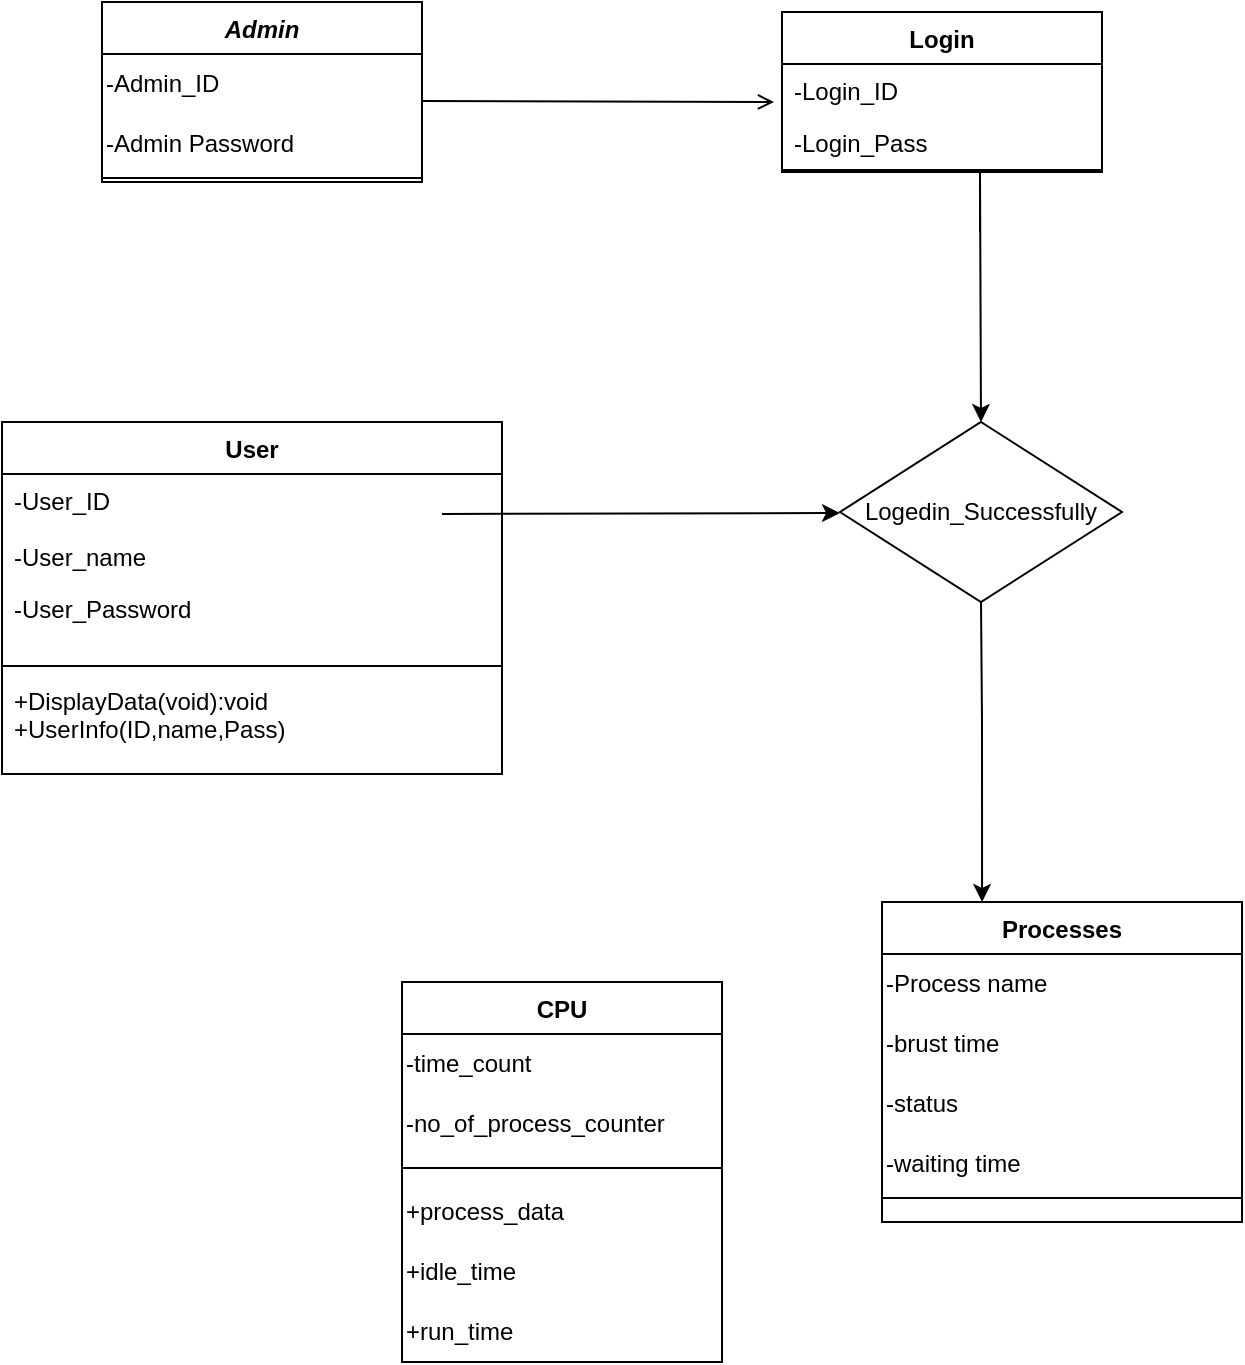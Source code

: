 <mxfile version="21.0.8" type="github">
  <diagram id="C5RBs43oDa-KdzZeNtuy" name="Page-1">
    <mxGraphModel dx="737" dy="740" grid="1" gridSize="10" guides="1" tooltips="1" connect="1" arrows="1" fold="1" page="1" pageScale="1" pageWidth="827" pageHeight="1169" math="0" shadow="0">
      <root>
        <mxCell id="WIyWlLk6GJQsqaUBKTNV-0" />
        <mxCell id="WIyWlLk6GJQsqaUBKTNV-1" parent="WIyWlLk6GJQsqaUBKTNV-0" />
        <mxCell id="Igj7OVEsLIfScrTEi8FJ-0" value="Admin" style="swimlane;fontStyle=3;align=center;verticalAlign=top;childLayout=stackLayout;horizontal=1;startSize=26;horizontalStack=0;resizeParent=1;resizeLast=0;collapsible=1;marginBottom=0;rounded=0;shadow=0;strokeWidth=1;" vertex="1" parent="WIyWlLk6GJQsqaUBKTNV-1">
          <mxGeometry x="50" y="190" width="160" height="90" as="geometry">
            <mxRectangle x="220" y="120" width="160" height="26" as="alternateBounds" />
          </mxGeometry>
        </mxCell>
        <mxCell id="Igj7OVEsLIfScrTEi8FJ-1" value="-Admin_ID" style="text;html=1;align=left;verticalAlign=middle;resizable=0;points=[];autosize=1;strokeColor=none;fillColor=none;fontStyle=0" vertex="1" parent="Igj7OVEsLIfScrTEi8FJ-0">
          <mxGeometry y="26" width="160" height="30" as="geometry" />
        </mxCell>
        <mxCell id="Igj7OVEsLIfScrTEi8FJ-2" value="-Admin Password" style="text;html=1;align=left;verticalAlign=middle;resizable=0;points=[];autosize=1;strokeColor=none;fillColor=none;" vertex="1" parent="Igj7OVEsLIfScrTEi8FJ-0">
          <mxGeometry y="56" width="160" height="30" as="geometry" />
        </mxCell>
        <mxCell id="Igj7OVEsLIfScrTEi8FJ-3" value="" style="line;html=1;strokeWidth=1;align=left;verticalAlign=middle;spacingTop=-1;spacingLeft=3;spacingRight=3;rotatable=0;labelPosition=right;points=[];portConstraint=eastwest;" vertex="1" parent="Igj7OVEsLIfScrTEi8FJ-0">
          <mxGeometry y="86" width="160" as="geometry" />
        </mxCell>
        <mxCell id="Igj7OVEsLIfScrTEi8FJ-4" value="" style="line;html=1;strokeWidth=1;align=left;verticalAlign=middle;spacingTop=-1;spacingLeft=3;spacingRight=3;rotatable=0;labelPosition=right;points=[];portConstraint=eastwest;" vertex="1" parent="Igj7OVEsLIfScrTEi8FJ-0">
          <mxGeometry y="86" width="160" height="4" as="geometry" />
        </mxCell>
        <mxCell id="Igj7OVEsLIfScrTEi8FJ-5" value="Login" style="swimlane;fontStyle=1;align=center;verticalAlign=top;childLayout=stackLayout;horizontal=1;startSize=26;horizontalStack=0;resizeParent=1;resizeLast=0;collapsible=1;marginBottom=0;rounded=0;shadow=0;strokeWidth=1;" vertex="1" parent="WIyWlLk6GJQsqaUBKTNV-1">
          <mxGeometry x="390" y="195" width="160" height="80" as="geometry">
            <mxRectangle x="550" y="140" width="160" height="26" as="alternateBounds" />
          </mxGeometry>
        </mxCell>
        <mxCell id="Igj7OVEsLIfScrTEi8FJ-6" value="-Login_ID" style="text;align=left;verticalAlign=top;spacingLeft=4;spacingRight=4;overflow=hidden;rotatable=0;points=[[0,0.5],[1,0.5]];portConstraint=eastwest;" vertex="1" parent="Igj7OVEsLIfScrTEi8FJ-5">
          <mxGeometry y="26" width="160" height="26" as="geometry" />
        </mxCell>
        <mxCell id="Igj7OVEsLIfScrTEi8FJ-7" value="-Login_Pass" style="text;align=left;verticalAlign=top;spacingLeft=4;spacingRight=4;overflow=hidden;rotatable=0;points=[[0,0.5],[1,0.5]];portConstraint=eastwest;" vertex="1" parent="Igj7OVEsLIfScrTEi8FJ-5">
          <mxGeometry y="52" width="160" height="26" as="geometry" />
        </mxCell>
        <mxCell id="Igj7OVEsLIfScrTEi8FJ-8" value="" style="line;html=1;strokeWidth=1;align=left;verticalAlign=middle;spacingTop=-1;spacingLeft=3;spacingRight=3;rotatable=0;labelPosition=right;points=[];portConstraint=eastwest;" vertex="1" parent="Igj7OVEsLIfScrTEi8FJ-5">
          <mxGeometry y="78" width="160" height="2" as="geometry" />
        </mxCell>
        <mxCell id="Igj7OVEsLIfScrTEi8FJ-9" value="User" style="swimlane;fontStyle=1;align=center;verticalAlign=top;childLayout=stackLayout;horizontal=1;startSize=26;horizontalStack=0;resizeParent=1;resizeLast=0;collapsible=1;marginBottom=0;rounded=0;shadow=0;strokeWidth=1;" vertex="1" parent="WIyWlLk6GJQsqaUBKTNV-1">
          <mxGeometry y="400" width="250" height="176" as="geometry">
            <mxRectangle x="130" y="380" width="160" height="26" as="alternateBounds" />
          </mxGeometry>
        </mxCell>
        <mxCell id="Igj7OVEsLIfScrTEi8FJ-10" value="-User_ID&#xa;&#xa;-User_name" style="text;align=left;verticalAlign=top;spacingLeft=4;spacingRight=4;overflow=hidden;rotatable=0;points=[[0,0.5],[1,0.5]];portConstraint=eastwest;" vertex="1" parent="Igj7OVEsLIfScrTEi8FJ-9">
          <mxGeometry y="26" width="250" height="54" as="geometry" />
        </mxCell>
        <mxCell id="Igj7OVEsLIfScrTEi8FJ-11" value="-User_Password" style="text;align=left;verticalAlign=top;spacingLeft=4;spacingRight=4;overflow=hidden;rotatable=0;points=[[0,0.5],[1,0.5]];portConstraint=eastwest;rounded=0;shadow=0;html=0;" vertex="1" parent="Igj7OVEsLIfScrTEi8FJ-9">
          <mxGeometry y="80" width="250" height="38" as="geometry" />
        </mxCell>
        <mxCell id="Igj7OVEsLIfScrTEi8FJ-12" value="" style="line;html=1;strokeWidth=1;align=left;verticalAlign=middle;spacingTop=-1;spacingLeft=3;spacingRight=3;rotatable=0;labelPosition=right;points=[];portConstraint=eastwest;" vertex="1" parent="Igj7OVEsLIfScrTEi8FJ-9">
          <mxGeometry y="118" width="250" height="8" as="geometry" />
        </mxCell>
        <mxCell id="Igj7OVEsLIfScrTEi8FJ-38" value="+DisplayData(void):void&#xa;+UserInfo(ID,name,Pass)" style="text;align=left;verticalAlign=top;spacingLeft=4;spacingRight=4;overflow=hidden;rotatable=0;points=[[0,0.5],[1,0.5]];portConstraint=eastwest;" vertex="1" parent="Igj7OVEsLIfScrTEi8FJ-9">
          <mxGeometry y="126" width="250" height="50" as="geometry" />
        </mxCell>
        <mxCell id="Igj7OVEsLIfScrTEi8FJ-13" value="CPU" style="swimlane;fontStyle=1;align=center;verticalAlign=top;childLayout=stackLayout;horizontal=1;startSize=26;horizontalStack=0;resizeParent=1;resizeLast=0;collapsible=1;marginBottom=0;rounded=0;shadow=0;strokeWidth=1;" vertex="1" parent="WIyWlLk6GJQsqaUBKTNV-1">
          <mxGeometry x="200" y="680" width="160" height="190" as="geometry">
            <mxRectangle x="340" y="380" width="170" height="26" as="alternateBounds" />
          </mxGeometry>
        </mxCell>
        <mxCell id="Igj7OVEsLIfScrTEi8FJ-14" value="-time_count" style="text;html=1;align=left;verticalAlign=middle;resizable=0;points=[];autosize=1;strokeColor=none;fillColor=none;" vertex="1" parent="Igj7OVEsLIfScrTEi8FJ-13">
          <mxGeometry y="26" width="160" height="30" as="geometry" />
        </mxCell>
        <mxCell id="Igj7OVEsLIfScrTEi8FJ-15" value="-no_of_process_counter" style="text;html=1;align=left;verticalAlign=middle;resizable=0;points=[];autosize=1;strokeColor=none;fillColor=none;" vertex="1" parent="Igj7OVEsLIfScrTEi8FJ-13">
          <mxGeometry y="56" width="160" height="30" as="geometry" />
        </mxCell>
        <mxCell id="Igj7OVEsLIfScrTEi8FJ-16" value="" style="line;html=1;strokeWidth=1;align=left;verticalAlign=middle;spacingTop=-1;spacingLeft=3;spacingRight=3;rotatable=0;labelPosition=right;points=[];portConstraint=eastwest;" vertex="1" parent="Igj7OVEsLIfScrTEi8FJ-13">
          <mxGeometry y="86" width="160" height="14" as="geometry" />
        </mxCell>
        <mxCell id="Igj7OVEsLIfScrTEi8FJ-17" value="+process_data" style="text;html=1;align=left;verticalAlign=middle;resizable=0;points=[];autosize=1;strokeColor=none;fillColor=none;" vertex="1" parent="Igj7OVEsLIfScrTEi8FJ-13">
          <mxGeometry y="100" width="160" height="30" as="geometry" />
        </mxCell>
        <mxCell id="Igj7OVEsLIfScrTEi8FJ-18" value="+idle_time" style="text;html=1;align=left;verticalAlign=middle;resizable=0;points=[];autosize=1;strokeColor=none;fillColor=none;" vertex="1" parent="Igj7OVEsLIfScrTEi8FJ-13">
          <mxGeometry y="130" width="160" height="30" as="geometry" />
        </mxCell>
        <mxCell id="Igj7OVEsLIfScrTEi8FJ-19" value="+run_time" style="text;html=1;align=left;verticalAlign=middle;resizable=0;points=[];autosize=1;strokeColor=none;fillColor=none;" vertex="1" parent="Igj7OVEsLIfScrTEi8FJ-13">
          <mxGeometry y="160" width="160" height="30" as="geometry" />
        </mxCell>
        <mxCell id="Igj7OVEsLIfScrTEi8FJ-21" value="" style="endArrow=open;shadow=0;strokeWidth=1;rounded=0;endFill=1;edgeStyle=elbowEdgeStyle;elbow=vertical;entryX=-0.025;entryY=0.769;entryDx=0;entryDy=0;entryPerimeter=0;" edge="1" parent="WIyWlLk6GJQsqaUBKTNV-1" target="Igj7OVEsLIfScrTEi8FJ-6">
          <mxGeometry x="0.5" y="41" relative="1" as="geometry">
            <mxPoint x="210" y="239.5" as="sourcePoint" />
            <mxPoint x="348" y="239.5" as="targetPoint" />
            <mxPoint x="-40" y="32" as="offset" />
          </mxGeometry>
        </mxCell>
        <mxCell id="Igj7OVEsLIfScrTEi8FJ-22" value="Logedin_Successfully" style="rhombus;whiteSpace=wrap;html=1;" vertex="1" parent="WIyWlLk6GJQsqaUBKTNV-1">
          <mxGeometry x="419" y="400" width="141" height="90" as="geometry" />
        </mxCell>
        <mxCell id="Igj7OVEsLIfScrTEi8FJ-25" value="" style="endArrow=classic;html=1;rounded=0;entryX=0;entryY=0.5;entryDx=0;entryDy=0;" edge="1" parent="WIyWlLk6GJQsqaUBKTNV-1">
          <mxGeometry width="50" height="50" relative="1" as="geometry">
            <mxPoint x="220" y="446" as="sourcePoint" />
            <mxPoint x="419" y="445.5" as="targetPoint" />
          </mxGeometry>
        </mxCell>
        <mxCell id="Igj7OVEsLIfScrTEi8FJ-27" value="Processes" style="swimlane;fontStyle=1;align=center;verticalAlign=top;childLayout=stackLayout;horizontal=1;startSize=26;horizontalStack=0;resizeParent=1;resizeLast=0;collapsible=1;marginBottom=0;rounded=0;shadow=0;strokeWidth=1;" vertex="1" parent="WIyWlLk6GJQsqaUBKTNV-1">
          <mxGeometry x="440" y="640" width="180" height="160" as="geometry">
            <mxRectangle x="340" y="380" width="170" height="26" as="alternateBounds" />
          </mxGeometry>
        </mxCell>
        <mxCell id="Igj7OVEsLIfScrTEi8FJ-28" value="-Process name" style="text;html=1;align=left;verticalAlign=middle;resizable=0;points=[];autosize=1;strokeColor=none;fillColor=none;" vertex="1" parent="Igj7OVEsLIfScrTEi8FJ-27">
          <mxGeometry y="26" width="180" height="30" as="geometry" />
        </mxCell>
        <mxCell id="Igj7OVEsLIfScrTEi8FJ-29" value="-brust time" style="text;html=1;align=left;verticalAlign=middle;resizable=0;points=[];autosize=1;strokeColor=none;fillColor=none;" vertex="1" parent="Igj7OVEsLIfScrTEi8FJ-27">
          <mxGeometry y="56" width="180" height="30" as="geometry" />
        </mxCell>
        <mxCell id="Igj7OVEsLIfScrTEi8FJ-30" value="-status" style="text;html=1;align=left;verticalAlign=middle;resizable=0;points=[];autosize=1;strokeColor=none;fillColor=none;" vertex="1" parent="Igj7OVEsLIfScrTEi8FJ-27">
          <mxGeometry y="86" width="180" height="30" as="geometry" />
        </mxCell>
        <mxCell id="Igj7OVEsLIfScrTEi8FJ-31" value="-waiting time" style="text;html=1;align=left;verticalAlign=middle;resizable=0;points=[];autosize=1;strokeColor=none;fillColor=none;" vertex="1" parent="Igj7OVEsLIfScrTEi8FJ-27">
          <mxGeometry y="116" width="180" height="30" as="geometry" />
        </mxCell>
        <mxCell id="Igj7OVEsLIfScrTEi8FJ-32" value="" style="line;html=1;strokeWidth=1;align=left;verticalAlign=middle;spacingTop=-1;spacingLeft=3;spacingRight=3;rotatable=0;labelPosition=right;points=[];portConstraint=eastwest;" vertex="1" parent="Igj7OVEsLIfScrTEi8FJ-27">
          <mxGeometry y="146" width="180" height="4" as="geometry" />
        </mxCell>
        <mxCell id="Igj7OVEsLIfScrTEi8FJ-33" value="" style="endArrow=classic;html=1;rounded=0;exitX=0.5;exitY=1;exitDx=0;exitDy=0;entryX=0.278;entryY=0;entryDx=0;entryDy=0;entryPerimeter=0;" edge="1" parent="WIyWlLk6GJQsqaUBKTNV-1" source="Igj7OVEsLIfScrTEi8FJ-22" target="Igj7OVEsLIfScrTEi8FJ-27">
          <mxGeometry width="50" height="50" relative="1" as="geometry">
            <mxPoint x="480" y="490" as="sourcePoint" />
            <mxPoint x="490" y="630" as="targetPoint" />
            <Array as="points">
              <mxPoint x="490" y="550" />
            </Array>
          </mxGeometry>
        </mxCell>
        <mxCell id="Igj7OVEsLIfScrTEi8FJ-37" value="" style="edgeStyle=orthogonalEdgeStyle;rounded=0;orthogonalLoop=1;jettySize=auto;html=1;" edge="1" parent="WIyWlLk6GJQsqaUBKTNV-1">
          <mxGeometry relative="1" as="geometry">
            <mxPoint x="489" y="305" as="sourcePoint" />
            <mxPoint x="489.5" y="400" as="targetPoint" />
            <Array as="points">
              <mxPoint x="489.5" y="275" />
              <mxPoint x="489.5" y="275" />
            </Array>
          </mxGeometry>
        </mxCell>
      </root>
    </mxGraphModel>
  </diagram>
</mxfile>
